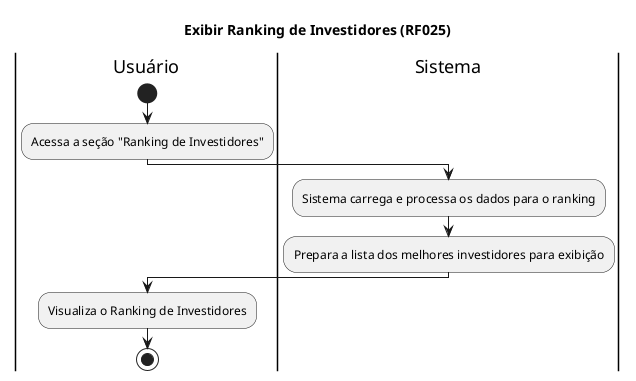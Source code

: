 @startuml

title Exibir Ranking de Investidores (RF025)

|Usuário|
start
:Acessa a seção "Ranking de Investidores";
|Sistema|
:Sistema carrega e processa os dados para o ranking;
:Prepara a lista dos melhores investidores para exibição;
|Usuário|
:Visualiza o Ranking de Investidores;
stop

@enduml